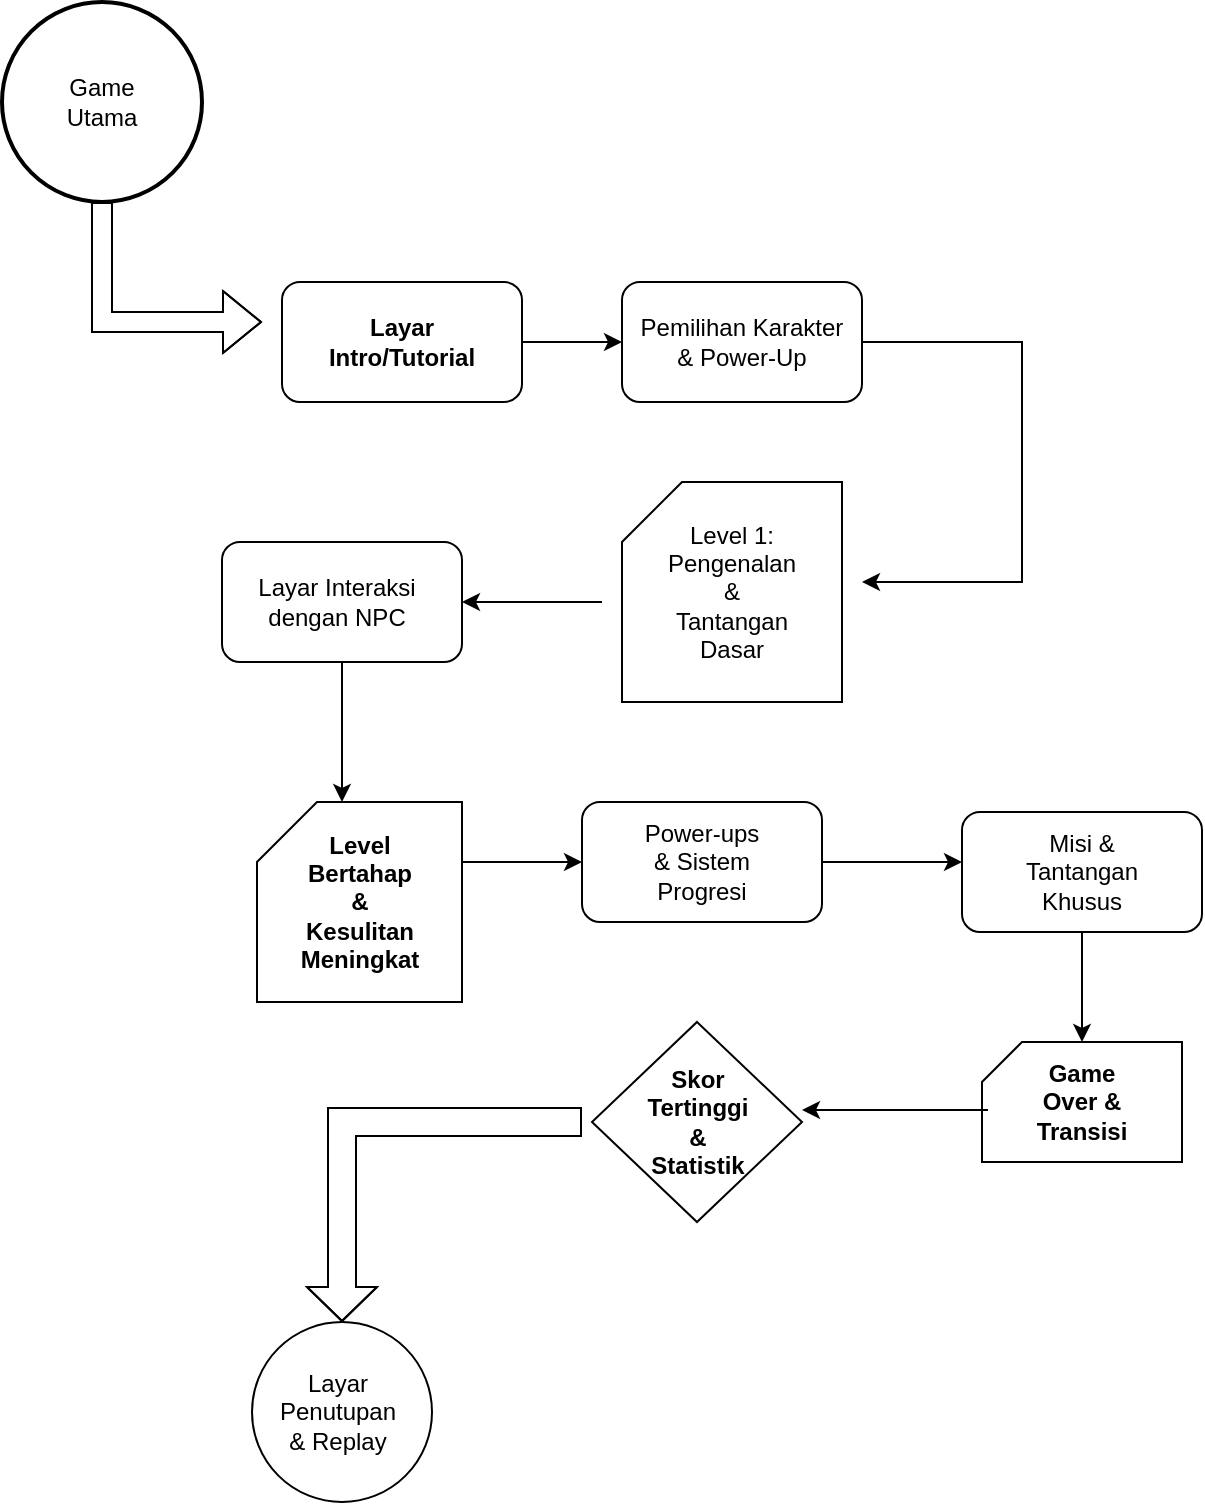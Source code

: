 <mxfile version="24.8.6">
  <diagram name="Page-1" id="fYZF3lUvTD_BaE7QAA7N">
    <mxGraphModel dx="1434" dy="772" grid="1" gridSize="10" guides="1" tooltips="1" connect="1" arrows="1" fold="1" page="1" pageScale="1" pageWidth="850" pageHeight="1100" math="0" shadow="0">
      <root>
        <mxCell id="0" />
        <mxCell id="1" parent="0" />
        <mxCell id="ek11k1Q68ti1QiOrzUBP-1" value="" style="strokeWidth=2;html=1;shape=mxgraph.flowchart.start_2;whiteSpace=wrap;" vertex="1" parent="1">
          <mxGeometry x="90" y="30" width="100" height="100" as="geometry" />
        </mxCell>
        <mxCell id="ek11k1Q68ti1QiOrzUBP-4" value="" style="shape=flexArrow;endArrow=classic;html=1;rounded=0;exitX=0.5;exitY=1;exitDx=0;exitDy=0;exitPerimeter=0;" edge="1" parent="1" source="ek11k1Q68ti1QiOrzUBP-1">
          <mxGeometry width="50" height="50" relative="1" as="geometry">
            <mxPoint x="140" y="140" as="sourcePoint" />
            <mxPoint x="220" y="190" as="targetPoint" />
            <Array as="points">
              <mxPoint x="140" y="190" />
            </Array>
          </mxGeometry>
        </mxCell>
        <mxCell id="ek11k1Q68ti1QiOrzUBP-5" value="" style="rounded=1;whiteSpace=wrap;html=1;" vertex="1" parent="1">
          <mxGeometry x="230" y="170" width="120" height="60" as="geometry" />
        </mxCell>
        <mxCell id="ek11k1Q68ti1QiOrzUBP-6" value="" style="endArrow=classic;html=1;rounded=0;" edge="1" parent="1">
          <mxGeometry width="50" height="50" relative="1" as="geometry">
            <mxPoint x="350" y="200" as="sourcePoint" />
            <mxPoint x="400" y="200" as="targetPoint" />
            <Array as="points">
              <mxPoint x="380" y="200" />
            </Array>
          </mxGeometry>
        </mxCell>
        <mxCell id="ek11k1Q68ti1QiOrzUBP-7" value="" style="rounded=1;whiteSpace=wrap;html=1;" vertex="1" parent="1">
          <mxGeometry x="400" y="170" width="120" height="60" as="geometry" />
        </mxCell>
        <mxCell id="ek11k1Q68ti1QiOrzUBP-8" value="" style="endArrow=classic;html=1;rounded=0;" edge="1" parent="1">
          <mxGeometry width="50" height="50" relative="1" as="geometry">
            <mxPoint x="520" y="200" as="sourcePoint" />
            <mxPoint x="520" y="320" as="targetPoint" />
            <Array as="points">
              <mxPoint x="600" y="200" />
              <mxPoint x="600" y="320" />
            </Array>
          </mxGeometry>
        </mxCell>
        <mxCell id="ek11k1Q68ti1QiOrzUBP-16" value="Game Utama" style="text;html=1;align=center;verticalAlign=middle;whiteSpace=wrap;rounded=0;" vertex="1" parent="1">
          <mxGeometry x="110" y="65" width="60" height="30" as="geometry" />
        </mxCell>
        <mxCell id="ek11k1Q68ti1QiOrzUBP-17" value="&lt;strong&gt;Layar Intro/Tutorial&lt;/strong&gt;" style="text;html=1;align=center;verticalAlign=middle;whiteSpace=wrap;rounded=0;" vertex="1" parent="1">
          <mxGeometry x="260" y="185" width="60" height="30" as="geometry" />
        </mxCell>
        <mxCell id="ek11k1Q68ti1QiOrzUBP-18" value="Pemilihan Karakter &amp;amp; Power-Up" style="text;html=1;align=center;verticalAlign=middle;whiteSpace=wrap;rounded=0;" vertex="1" parent="1">
          <mxGeometry x="405" y="185" width="110" height="30" as="geometry" />
        </mxCell>
        <mxCell id="ek11k1Q68ti1QiOrzUBP-24" value="" style="endArrow=classic;html=1;rounded=0;exitX=0;exitY=0.5;exitDx=0;exitDy=0;" edge="1" parent="1">
          <mxGeometry width="50" height="50" relative="1" as="geometry">
            <mxPoint x="390" y="330" as="sourcePoint" />
            <mxPoint x="320" y="330" as="targetPoint" />
          </mxGeometry>
        </mxCell>
        <mxCell id="ek11k1Q68ti1QiOrzUBP-25" value="" style="rounded=1;whiteSpace=wrap;html=1;" vertex="1" parent="1">
          <mxGeometry x="200" y="300" width="120" height="60" as="geometry" />
        </mxCell>
        <mxCell id="ek11k1Q68ti1QiOrzUBP-26" value="Layar Interaksi dengan NPC" style="text;html=1;align=center;verticalAlign=middle;whiteSpace=wrap;rounded=0;" vertex="1" parent="1">
          <mxGeometry x="215" y="315" width="85" height="30" as="geometry" />
        </mxCell>
        <mxCell id="ek11k1Q68ti1QiOrzUBP-27" value="" style="endArrow=classic;html=1;rounded=0;exitX=0.5;exitY=1;exitDx=0;exitDy=0;" edge="1" parent="1" source="ek11k1Q68ti1QiOrzUBP-25">
          <mxGeometry width="50" height="50" relative="1" as="geometry">
            <mxPoint x="230" y="470" as="sourcePoint" />
            <mxPoint x="260" y="430" as="targetPoint" />
          </mxGeometry>
        </mxCell>
        <mxCell id="ek11k1Q68ti1QiOrzUBP-30" value="" style="endArrow=classic;html=1;rounded=0;" edge="1" parent="1">
          <mxGeometry width="50" height="50" relative="1" as="geometry">
            <mxPoint x="320" y="460" as="sourcePoint" />
            <mxPoint x="380" y="460" as="targetPoint" />
          </mxGeometry>
        </mxCell>
        <mxCell id="ek11k1Q68ti1QiOrzUBP-31" value="" style="rounded=1;whiteSpace=wrap;html=1;" vertex="1" parent="1">
          <mxGeometry x="380" y="430" width="120" height="60" as="geometry" />
        </mxCell>
        <mxCell id="ek11k1Q68ti1QiOrzUBP-32" value="" style="endArrow=classic;html=1;rounded=0;" edge="1" parent="1">
          <mxGeometry width="50" height="50" relative="1" as="geometry">
            <mxPoint x="500" y="460" as="sourcePoint" />
            <mxPoint x="570" y="460" as="targetPoint" />
          </mxGeometry>
        </mxCell>
        <mxCell id="ek11k1Q68ti1QiOrzUBP-33" value="" style="rounded=1;whiteSpace=wrap;html=1;" vertex="1" parent="1">
          <mxGeometry x="570" y="435" width="120" height="60" as="geometry" />
        </mxCell>
        <mxCell id="ek11k1Q68ti1QiOrzUBP-35" value="" style="endArrow=classic;html=1;rounded=0;exitX=0.5;exitY=1;exitDx=0;exitDy=0;" edge="1" parent="1" source="ek11k1Q68ti1QiOrzUBP-33">
          <mxGeometry width="50" height="50" relative="1" as="geometry">
            <mxPoint x="610" y="575" as="sourcePoint" />
            <mxPoint x="630" y="550" as="targetPoint" />
          </mxGeometry>
        </mxCell>
        <mxCell id="ek11k1Q68ti1QiOrzUBP-37" value="" style="verticalLabelPosition=bottom;verticalAlign=top;html=1;shape=card;whiteSpace=wrap;size=20;arcSize=12;" vertex="1" parent="1">
          <mxGeometry x="580" y="550" width="100" height="60" as="geometry" />
        </mxCell>
        <mxCell id="ek11k1Q68ti1QiOrzUBP-38" value="" style="endArrow=classic;html=1;rounded=0;exitX=0.03;exitY=0.567;exitDx=0;exitDy=0;exitPerimeter=0;" edge="1" parent="1" source="ek11k1Q68ti1QiOrzUBP-37">
          <mxGeometry width="50" height="50" relative="1" as="geometry">
            <mxPoint x="450" y="600" as="sourcePoint" />
            <mxPoint x="490" y="584" as="targetPoint" />
          </mxGeometry>
        </mxCell>
        <mxCell id="ek11k1Q68ti1QiOrzUBP-40" value="" style="shape=flexArrow;endArrow=classic;html=1;rounded=0;width=14;endSize=5.32;" edge="1" parent="1">
          <mxGeometry width="50" height="50" relative="1" as="geometry">
            <mxPoint x="380" y="590" as="sourcePoint" />
            <mxPoint x="260" y="690" as="targetPoint" />
            <Array as="points">
              <mxPoint x="260" y="590" />
            </Array>
          </mxGeometry>
        </mxCell>
        <mxCell id="ek11k1Q68ti1QiOrzUBP-41" value="" style="ellipse;whiteSpace=wrap;html=1;aspect=fixed;" vertex="1" parent="1">
          <mxGeometry x="215" y="690" width="90" height="90" as="geometry" />
        </mxCell>
        <mxCell id="ek11k1Q68ti1QiOrzUBP-43" value="" style="shape=card;whiteSpace=wrap;html=1;" vertex="1" parent="1">
          <mxGeometry x="400" y="270" width="110" height="110" as="geometry" />
        </mxCell>
        <mxCell id="ek11k1Q68ti1QiOrzUBP-44" value="Level 1: Pengenalan &amp;amp; Tantangan Dasar" style="text;html=1;align=center;verticalAlign=middle;whiteSpace=wrap;rounded=0;" vertex="1" parent="1">
          <mxGeometry x="425" y="310" width="60" height="30" as="geometry" />
        </mxCell>
        <mxCell id="ek11k1Q68ti1QiOrzUBP-45" value="" style="shape=card;whiteSpace=wrap;html=1;" vertex="1" parent="1">
          <mxGeometry x="217.5" y="430" width="102.5" height="100" as="geometry" />
        </mxCell>
        <mxCell id="ek11k1Q68ti1QiOrzUBP-46" value="&lt;strong&gt;Level Bertahap &amp;amp; Kesulitan Meningkat&lt;/strong&gt;" style="text;html=1;align=center;verticalAlign=middle;whiteSpace=wrap;rounded=0;" vertex="1" parent="1">
          <mxGeometry x="238.75" y="465" width="60" height="30" as="geometry" />
        </mxCell>
        <mxCell id="ek11k1Q68ti1QiOrzUBP-48" value="Power-ups &amp;amp; Sistem Progresi" style="text;html=1;align=center;verticalAlign=middle;whiteSpace=wrap;rounded=0;" vertex="1" parent="1">
          <mxGeometry x="410" y="445" width="60" height="30" as="geometry" />
        </mxCell>
        <mxCell id="ek11k1Q68ti1QiOrzUBP-49" value="Misi &amp;amp; Tantangan Khusus" style="text;html=1;align=center;verticalAlign=middle;whiteSpace=wrap;rounded=0;" vertex="1" parent="1">
          <mxGeometry x="600" y="450" width="60" height="30" as="geometry" />
        </mxCell>
        <mxCell id="ek11k1Q68ti1QiOrzUBP-50" value="&lt;strong&gt;Game Over &amp;amp; Transisi&lt;/strong&gt;" style="text;html=1;align=center;verticalAlign=middle;whiteSpace=wrap;rounded=0;" vertex="1" parent="1">
          <mxGeometry x="600" y="565" width="60" height="30" as="geometry" />
        </mxCell>
        <mxCell id="ek11k1Q68ti1QiOrzUBP-51" value="" style="rhombus;whiteSpace=wrap;html=1;" vertex="1" parent="1">
          <mxGeometry x="385" y="540" width="105" height="100" as="geometry" />
        </mxCell>
        <mxCell id="ek11k1Q68ti1QiOrzUBP-52" value="&lt;strong&gt;Skor Tertinggi &amp;amp; Statistik&lt;/strong&gt;" style="text;html=1;align=center;verticalAlign=middle;whiteSpace=wrap;rounded=0;" vertex="1" parent="1">
          <mxGeometry x="407.5" y="575" width="60" height="30" as="geometry" />
        </mxCell>
        <mxCell id="ek11k1Q68ti1QiOrzUBP-53" value="Layar Penutupan &amp;amp; Replay" style="text;html=1;align=center;verticalAlign=middle;whiteSpace=wrap;rounded=0;" vertex="1" parent="1">
          <mxGeometry x="227.5" y="720" width="60" height="30" as="geometry" />
        </mxCell>
      </root>
    </mxGraphModel>
  </diagram>
</mxfile>
